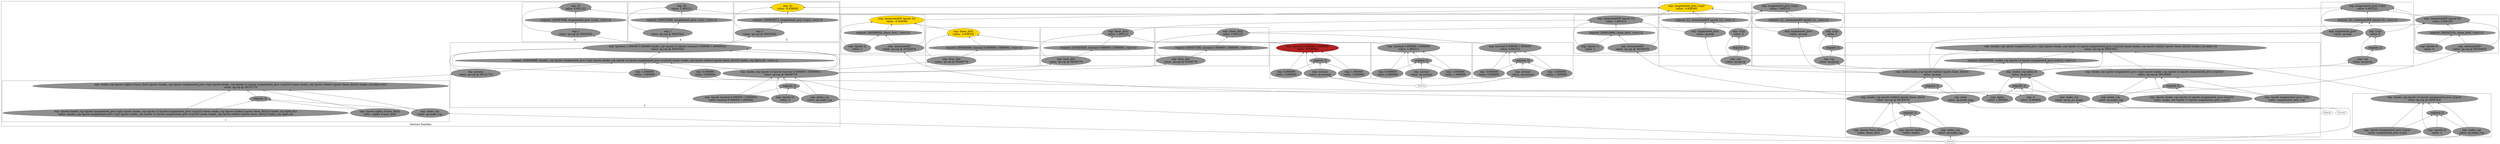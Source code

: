 digraph {
rankdir=BT
fontsize=24
subgraph cluster1 {
label="Venture Families"
subgraph cluster2 {
label="1"
"59131776"["fillcolor"="grey56" "fontsize"="24" "label"="exp: (make_csp (quote (alpha d base_dist)) (quote ((make_csp (quote (augmented_proc crp)) (quote (make_csp (quote ()) (quote (augmented_proc (crp)))))) (mem (make_csp (quote (table)) (quote (base_dist)))) (make_crp alpha d))))\nvalue: sp:csp @ 59131776" "shape"="ellipse" "style"="filled" ]
"59094032"["fillcolor"="grey56" "fontsize"="24" "label"="request: []" "shape"="ellipse" "style"="filled" ]
"59448416"["fillcolor"="grey56" "fontsize"="24" "label"="exp: make_csp\nvalue: sp:make_csp" "shape"="ellipse" "style"="filled" ]
"59807152"["fillcolor"="grey56" "fontsize"="24" "label"="exp: (quote (alpha d base_dist))\nvalue: (alpha d base_dist)" "shape"="ellipse" "style"="filled" ]
"59868672"["fillcolor"="grey56" "fontsize"="24" "label"="exp: (quote ((make_csp (quote (augmented_proc crp)) (quote (make_csp (quote ()) (quote (augmented_proc (crp)))))) (mem (make_csp (quote (table)) (quote (base_dist)))) (make_crp alpha d)))\nvalue: ((make_csp (quote (augmented_proc crp)) (quote (make_csp (quote ()) (quote (augmented_proc (crp)))))) (mem (make_csp (quote (table)) (quote (base_dist)))) (make_crp alpha d))" "shape"="ellipse" "style"="filled" ]
}

subgraph cluster3 {
label="2"
"58919280"["fillcolor"="grey56" "fontsize"="24" "label"="exp: (pymem 1.000000 0.000000 (make_csp (quote ()) (quote (normal 0.000000 1.000000))))\nvalue: sp:csp @ 59547632" "shape"="ellipse" "style"="filled" ]
"58364688"["fillcolor"="grey56" "fontsize"="24" "label"="request: [(58364688, ((make_csp (quote (augmented_proc crp)) (quote (make_csp (quote ()) (quote (augmented_proc (crp)))))) (mem (make_csp (quote (table)) (quote (base_dist)))) (make_crp alpha d)), <env>)]" "shape"="ellipse" "style"="filled" ]
"60230096"["fillcolor"="grey56" "fontsize"="24" "label"="exp: pymem\nvalue: sp:csp @ 59131776" "shape"="ellipse" "style"="filled" ]
"58119792"["fillcolor"="grey56" "fontsize"="24" "label"="exp: 1.000000\nvalue: 1.000000" "shape"="ellipse" "style"="filled" ]
"58413008"["fillcolor"="grey56" "fontsize"="24" "label"="exp: 0.000000\nvalue: 0.000000" "shape"="ellipse" "style"="filled" ]
"58349776"["fillcolor"="grey56" "fontsize"="24" "label"="exp: (make_csp (quote ()) (quote (normal 0.000000 1.000000)))\nvalue: sp:csp @ 58349776" "shape"="ellipse" "style"="filled" ]
"58148992"["fillcolor"="grey56" "fontsize"="24" "label"="request: []" "shape"="ellipse" "style"="filled" ]
"58233120"["fillcolor"="grey56" "fontsize"="24" "label"="exp: make_csp\nvalue: sp:make_csp" "shape"="ellipse" "style"="filled" ]
"58266304"["fillcolor"="grey56" "fontsize"="24" "label"="exp: (quote ())\nvalue: ()" "shape"="ellipse" "style"="filled" ]
"58544976"["fillcolor"="grey56" "fontsize"="24" "label"="exp: (quote (normal 0.000000 1.000000))\nvalue: (normal 0.000000 1.000000)" "shape"="ellipse" "style"="filled" ]
}

subgraph cluster4 {
label="3"
"59766288"["fillcolor"="grey56" "fontsize"="24" "label"="exp: (f)\nvalue: 0.691222" "shape"="ellipse" "style"="filled" ]
"60587648"["fillcolor"="grey56" "fontsize"="24" "label"="request: [(60587648, (augmented_proc (crp)), <env>)]" "shape"="ellipse" "style"="filled" ]
"59827808"["fillcolor"="grey56" "fontsize"="24" "label"="exp: f\nvalue: sp:csp @ 59547632" "shape"="ellipse" "style"="filled" ]
}

subgraph cluster5 {
label="4"
"60573472"["fillcolor"="grey56" "fontsize"="24" "label"="exp: (f)\nvalue: 1.665212" "shape"="ellipse" "style"="filled" ]
"60576368"["fillcolor"="grey56" "fontsize"="24" "label"="request: [(60576368, (augmented_proc (crp)), <env>)]" "shape"="ellipse" "style"="filled" ]
"60609440"["fillcolor"="grey56" "fontsize"="24" "label"="exp: f\nvalue: sp:csp @ 59547632" "shape"="ellipse" "style"="filled" ]
}

subgraph cluster6 {
label="5"
"60604096"["fillcolor"="gold" "fontsize"="24" "label"="exp: (f)\nvalue: -0.638392" "shape"="ellipse" "style"="filled" ]
"60604672"["fillcolor"="grey56" "fontsize"="24" "label"="request: [(60604672, (augmented_proc (crp)), <env>)]" "shape"="ellipse" "style"="filled" ]
"60626048"["fillcolor"="grey56" "fontsize"="24" "label"="exp: f\nvalue: sp:csp @ 59547632" "shape"="ellipse" "style"="filled" ]
}

}

subgraph cluster7 {
label=""
"51843744"["fillcolor"="grey56" "fontsize"="24" "label"="exp: (base_dist)\nvalue: 1.665212" "shape"="ellipse" "style"="filled" ]
"51843520"["fillcolor"="grey56" "fontsize"="24" "label"="request: [(51843520, (normal 0.000000 1.000000), <env>)]" "shape"="ellipse" "style"="filled" ]
"60629520"["fillcolor"="grey56" "fontsize"="24" "label"="exp: base_dist\nvalue: sp:csp @ 58349776" "shape"="ellipse" "style"="filled" ]
}

subgraph cluster8 {
label=""
"58396432"["fillcolor"="grey56" "fontsize"="24" "label"="exp: ((make_csp (quote (augmented_proc crp)) (quote (make_csp (quote ()) (quote (augmented_proc (crp)))))) (mem (make_csp (quote (table)) (quote (base_dist)))) (make_crp alpha d))\nvalue: sp:csp @ 59547632" "shape"="ellipse" "style"="filled" ]
"60556096"["fillcolor"="grey56" "fontsize"="24" "label"="request: [(60556096, (make_csp (quote ()) (quote (augmented_proc (crp)))), <env>)]" "shape"="ellipse" "style"="filled" ]
"58120992"["fillcolor"="grey56" "fontsize"="24" "label"="exp: (make_csp (quote (augmented_proc crp)) (quote (make_csp (quote ()) (quote (augmented_proc (crp))))))\nvalue: sp:csp @ 58120992" "shape"="ellipse" "style"="filled" ]
"58586976"["fillcolor"="grey56" "fontsize"="24" "label"="request: []" "shape"="ellipse" "style"="filled" ]
"58906560"["fillcolor"="grey56" "fontsize"="24" "label"="exp: make_csp\nvalue: sp:make_csp" "shape"="ellipse" "style"="filled" ]
"58942736"["fillcolor"="grey56" "fontsize"="24" "label"="exp: (quote (augmented_proc crp))\nvalue: (augmented_proc crp)" "shape"="ellipse" "style"="filled" ]
"58993936"["fillcolor"="grey56" "fontsize"="24" "label"="exp: (quote (make_csp (quote ()) (quote (augmented_proc (crp)))))\nvalue: (make_csp (quote ()) (quote (augmented_proc (crp))))" "shape"="ellipse" "style"="filled" ]
"59081312"["fillcolor"="grey56" "fontsize"="24" "label"="exp: (mem (make_csp (quote (table)) (quote (base_dist))))\nvalue: sp:msp" "shape"="ellipse" "style"="filled" ]
"59030112"["fillcolor"="grey56" "fontsize"="24" "label"="request: []" "shape"="ellipse" "style"="filled" ]
"59117488"["fillcolor"="grey56" "fontsize"="24" "label"="exp: mem\nvalue: sp:make_msp" "shape"="ellipse" "style"="filled" ]
"59192976"["fillcolor"="grey56" "fontsize"="24" "label"="exp: (make_csp (quote (table)) (quote (base_dist)))\nvalue: sp:csp @ 59192976" "shape"="ellipse" "style"="filled" ]
"59155232"["fillcolor"="grey56" "fontsize"="24" "label"="request: []" "shape"="ellipse" "style"="filled" ]
"59230720"["fillcolor"="grey56" "fontsize"="24" "label"="exp: make_csp\nvalue: sp:make_csp" "shape"="ellipse" "style"="filled" ]
"59268464"["fillcolor"="grey56" "fontsize"="24" "label"="exp: (quote (table))\nvalue: (table)" "shape"="ellipse" "style"="filled" ]
"59306208"["fillcolor"="grey56" "fontsize"="24" "label"="exp: (quote (base_dist))\nvalue: (base_dist)" "shape"="ellipse" "style"="filled" ]
"59381696"["fillcolor"="grey56" "fontsize"="24" "label"="exp: (make_crp alpha d)\nvalue: sp:pycrp" "shape"="ellipse" "style"="filled" ]
"59343952"["fillcolor"="grey56" "fontsize"="24" "label"="request: []" "shape"="ellipse" "style"="filled" ]
"59419440"["fillcolor"="grey56" "fontsize"="24" "label"="exp: make_crp\nvalue: sp:sp_no_name" "shape"="ellipse" "style"="filled" ]
"59469072"["fillcolor"="grey56" "fontsize"="24" "label"="exp: alpha\nvalue: 1.000000" "shape"="ellipse" "style"="filled" ]
"59498000"["fillcolor"="grey56" "fontsize"="24" "label"="exp: d\nvalue: 0.000000" "shape"="ellipse" "style"="filled" ]
}

subgraph cluster9 {
label=""
"58416784"["fillcolor"="grey56" "fontsize"="24" "label"="exp: (normal 0.000000 1.000000)\nvalue: 1.665212" "shape"="ellipse" "style"="filled" ]
"58416560"["fillcolor"="grey56" "fontsize"="24" "label"="request: []" "shape"="ellipse" "style"="filled" ]
"58417008"["fillcolor"="grey56" "fontsize"="24" "label"="exp: normal\nvalue: sp:normal" "shape"="ellipse" "style"="filled" ]
"58311328"["fillcolor"="grey56" "fontsize"="24" "label"="exp: 0.000000\nvalue: 0.000000" "shape"="ellipse" "style"="filled" ]
"58311552"["fillcolor"="grey56" "fontsize"="24" "label"="exp: 1.000000\nvalue: 1.000000" "shape"="ellipse" "style"="filled" ]
}

subgraph cluster10 {
label=""
"59547632"["fillcolor"="grey56" "fontsize"="24" "label"="exp: (make_csp (quote ()) (quote (augmented_proc (crp))))\nvalue: sp:csp @ 59547632" "shape"="ellipse" "style"="filled" ]
"59518704"["fillcolor"="grey56" "fontsize"="24" "label"="request: []" "shape"="ellipse" "style"="filled" ]
"59568336"["fillcolor"="grey56" "fontsize"="24" "label"="exp: make_csp\nvalue: sp:make_csp" "shape"="ellipse" "style"="filled" ]
"59606080"["fillcolor"="grey56" "fontsize"="24" "label"="exp: (quote ())\nvalue: ()" "shape"="ellipse" "style"="filled" ]
"59643536"["fillcolor"="grey56" "fontsize"="24" "label"="exp: (quote (augmented_proc (crp)))\nvalue: (augmented_proc (crp))" "shape"="ellipse" "style"="filled" ]
}

subgraph cluster11 {
label=""
"60201120"["fillcolor"="grey56" "fontsize"="24" "label"="exp: (augmented_proc (crp))\nvalue: 0.691222" "shape"="ellipse" "style"="filled" ]
"59889328"["fillcolor"="grey56" "fontsize"="24" "label"="request: [(0, (memoizedSP (quote 0)), <env>)]" "shape"="ellipse" "style"="filled" ]
"60250752"["fillcolor"="grey56" "fontsize"="24" "label"="exp: augmented_proc\nvalue: sp:msp" "shape"="ellipse" "style"="filled" ]
"60300384"["fillcolor"="grey56" "fontsize"="24" "label"="exp: (crp)\nvalue: 0" "shape"="ellipse" "style"="filled" ]
"60279680"["fillcolor"="grey56" "fontsize"="24" "label"="request: []" "shape"="ellipse" "style"="filled" ]
"60341488"["fillcolor"="grey56" "fontsize"="24" "label"="exp: crp\nvalue: sp:pycrp" "shape"="ellipse" "style"="filled" ]
}

subgraph cluster12 {
label=""
"60391120"["fillcolor"="grey56" "fontsize"="24" "label"="exp: (memoizedSP (quote 0))\nvalue: 0.691222" "shape"="ellipse" "style"="filled" ]
"60362192"["fillcolor"="grey56" "fontsize"="24" "label"="request: [(60362192, (base_dist), <env>)]" "shape"="ellipse" "style"="filled" ]
"60411824"["fillcolor"="grey56" "fontsize"="24" "label"="exp: memoizedSP\nvalue: sp:csp @ 59192976" "shape"="ellipse" "style"="filled" ]
"60461456"["fillcolor"="grey56" "fontsize"="24" "label"="exp: (quote 0)\nvalue: 0" "shape"="ellipse" "style"="filled" ]
}

subgraph cluster13 {
label=""
"60566768"["fillcolor"="gold" "fontsize"="24" "label"="exp: (memoizedSP (quote 2))\nvalue: -0.638392" "shape"="ellipse" "style"="filled" ]
"60566544"["fillcolor"="grey56" "fontsize"="24" "label"="request: [(60566544, (base_dist), <env>)]" "shape"="ellipse" "style"="filled" ]
"60566992"["fillcolor"="grey56" "fontsize"="24" "label"="exp: memoizedSP\nvalue: sp:csp @ 59192976" "shape"="ellipse" "style"="filled" ]
"60567264"["fillcolor"="grey56" "fontsize"="24" "label"="exp: (quote 2)\nvalue: 2" "shape"="ellipse" "style"="filled" ]
}

subgraph cluster14 {
label=""
"60571552"["fillcolor"="grey56" "fontsize"="24" "label"="exp: (base_dist)\nvalue: 0.691222" "shape"="ellipse" "style"="filled" ]
"60557280"["fillcolor"="grey56" "fontsize"="24" "label"="request: [(60557280, (normal 0.000000 1.000000), <env>)]" "shape"="ellipse" "style"="filled" ]
"59705056"["fillcolor"="grey56" "fontsize"="24" "label"="exp: base_dist\nvalue: sp:csp @ 58349776" "shape"="ellipse" "style"="filled" ]
}

subgraph cluster15 {
label=""
"60579488"["fillcolor"="gold" "fontsize"="24" "label"="exp: (augmented_proc (crp))\nvalue: -0.638392" "shape"="ellipse" "style"="filled" ]
"60579264"["fillcolor"="grey56" "fontsize"="24" "label"="request: [(2, (memoizedSP (quote 2)), <env>)]" "shape"="ellipse" "style"="filled" ]
"60591280"["fillcolor"="grey56" "fontsize"="24" "label"="exp: augmented_proc\nvalue: sp:msp" "shape"="ellipse" "style"="filled" ]
"60591728"["fillcolor"="grey56" "fontsize"="24" "label"="exp: (crp)\nvalue: 2" "shape"="ellipse" "style"="filled" ]
"60591504"["fillcolor"="grey56" "fontsize"="24" "label"="request: []" "shape"="ellipse" "style"="filled" ]
"60618928"["fillcolor"="grey56" "fontsize"="24" "label"="exp: crp\nvalue: sp:pycrp" "shape"="ellipse" "style"="filled" ]
}

subgraph cluster16 {
label=""
"60580512"["fillcolor"="grey56" "fontsize"="24" "label"="exp: (augmented_proc (crp))\nvalue: 1.665212" "shape"="ellipse" "style"="filled" ]
"60574048"["fillcolor"="grey56" "fontsize"="24" "label"="request: [(1, (memoizedSP (quote 1)), <env>)]" "shape"="ellipse" "style"="filled" ]
"60580736"["fillcolor"="grey56" "fontsize"="24" "label"="exp: augmented_proc\nvalue: sp:msp" "shape"="ellipse" "style"="filled" ]
"60597376"["fillcolor"="grey56" "fontsize"="24" "label"="exp: (crp)\nvalue: 1" "shape"="ellipse" "style"="filled" ]
"60597152"["fillcolor"="grey56" "fontsize"="24" "label"="request: []" "shape"="ellipse" "style"="filled" ]
"60581696"["fillcolor"="grey56" "fontsize"="24" "label"="exp: crp\nvalue: sp:pycrp" "shape"="ellipse" "style"="filled" ]
}

subgraph cluster17 {
label=""
"60584688"["fillcolor"="gold" "fontsize"="24" "label"="exp: (base_dist)\nvalue: -0.638392" "shape"="ellipse" "style"="filled" ]
"60584464"["fillcolor"="grey56" "fontsize"="24" "label"="request: [(60584464, (normal 0.000000 1.000000), <env>)]" "shape"="ellipse" "style"="filled" ]
"60584912"["fillcolor"="grey56" "fontsize"="24" "label"="exp: base_dist\nvalue: sp:csp @ 58349776" "shape"="ellipse" "style"="filled" ]
}

subgraph cluster18 {
label=""
"60585776"["fillcolor"="firebrick" "fontsize"="24" "label"="exp: (normal 0.000000 1.000000)\nvalue: -0.638392" "shape"="ellipse" "style"="filled" ]
"60585552"["fillcolor"="grey56" "fontsize"="24" "label"="request: []" "shape"="ellipse" "style"="filled" ]
"60612064"["fillcolor"="grey56" "fontsize"="24" "label"="exp: normal\nvalue: sp:normal" "shape"="ellipse" "style"="filled" ]
"60612288"["fillcolor"="grey56" "fontsize"="24" "label"="exp: 0.000000\nvalue: 0.000000" "shape"="ellipse" "style"="filled" ]
"60612512"["fillcolor"="grey56" "fontsize"="24" "label"="exp: 1.000000\nvalue: 1.000000" "shape"="ellipse" "style"="filled" ]
}

subgraph cluster19 {
label=""
"60615184"["fillcolor"="grey56" "fontsize"="24" "label"="exp: (memoizedSP (quote 1))\nvalue: 1.665212" "shape"="ellipse" "style"="filled" ]
"60614960"["fillcolor"="grey56" "fontsize"="24" "label"="request: [(60614960, (base_dist), <env>)]" "shape"="ellipse" "style"="filled" ]
"60626336"["fillcolor"="grey56" "fontsize"="24" "label"="exp: memoizedSP\nvalue: sp:csp @ 59192976" "shape"="ellipse" "style"="filled" ]
"60626608"["fillcolor"="grey56" "fontsize"="24" "label"="exp: (quote 1)\nvalue: 1" "shape"="ellipse" "style"="filled" ]
}

subgraph cluster20 {
label=""
"60630096"["fillcolor"="grey56" "fontsize"="24" "label"="exp: (normal 0.000000 1.000000)\nvalue: 0.691222" "shape"="ellipse" "style"="filled" ]
"60622464"["fillcolor"="grey56" "fontsize"="24" "label"="request: []" "shape"="ellipse" "style"="filled" ]
"60626912"["fillcolor"="grey56" "fontsize"="24" "label"="exp: normal\nvalue: sp:normal" "shape"="ellipse" "style"="filled" ]
"58314976"["fillcolor"="grey56" "fontsize"="24" "label"="exp: 0.000000\nvalue: 0.000000" "shape"="ellipse" "style"="filled" ]
"58315200"["fillcolor"="grey56" "fontsize"="24" "label"="exp: 1.000000\nvalue: 1.000000" "shape"="ellipse" "style"="filled" ]
}

"60629520" -> "51843744"["arrowhead"="normal" "color"="black" "style"="solid" ]
"60629520" -> "51843520"["arrowhead"="normal" "color"="black" "style"="solid" ]
"58349776" -> "60629520"["arrowhead"="normal" "color"="black" "style"="solid" ]
"51843520" -> "51843744"["arrowhead"="normal" "color"="black" "style"="solid" ]
"58416784" -> "51843744"["arrowhead"="normal" "color"="black" "style"="solid" ]
"58120992" -> "58396432"["arrowhead"="normal" "color"="black" "style"="solid" ]
"58120992" -> "60556096"["arrowhead"="normal" "color"="black" "style"="solid" ]
"58906560" -> "58120992"["arrowhead"="normal" "color"="black" "style"="solid" ]
"58906560" -> "58586976"["arrowhead"="normal" "color"="black" "style"="solid" ]
"54027200" -> "58906560"["arrowhead"="normal" "color"="black" "style"="solid" ]
"58942736" -> "58120992"["arrowhead"="normal" "color"="black" "style"="solid" ]
"58942736" -> "58586976"["arrowhead"="normal" "color"="black" "style"="solid" ]
"58993936" -> "58120992"["arrowhead"="normal" "color"="black" "style"="solid" ]
"58993936" -> "58586976"["arrowhead"="normal" "color"="black" "style"="solid" ]
"58586976" -> "58120992"["arrowhead"="normal" "color"="black" "style"="solid" ]
"59081312" -> "58396432"["arrowhead"="normal" "color"="black" "style"="solid" ]
"59081312" -> "60556096"["arrowhead"="normal" "color"="black" "style"="solid" ]
"59117488" -> "59081312"["arrowhead"="normal" "color"="black" "style"="solid" ]
"59117488" -> "59030112"["arrowhead"="normal" "color"="black" "style"="solid" ]
"56698256" -> "59117488"["arrowhead"="normal" "color"="black" "style"="solid" ]
"59192976" -> "59081312"["arrowhead"="normal" "color"="black" "style"="solid" ]
"59192976" -> "59030112"["arrowhead"="normal" "color"="black" "style"="solid" ]
"59230720" -> "59192976"["arrowhead"="normal" "color"="black" "style"="solid" ]
"59230720" -> "59155232"["arrowhead"="normal" "color"="black" "style"="solid" ]
"54027200" -> "59230720"["arrowhead"="normal" "color"="black" "style"="solid" ]
"59268464" -> "59192976"["arrowhead"="normal" "color"="black" "style"="solid" ]
"59268464" -> "59155232"["arrowhead"="normal" "color"="black" "style"="solid" ]
"59306208" -> "59192976"["arrowhead"="normal" "color"="black" "style"="solid" ]
"59306208" -> "59155232"["arrowhead"="normal" "color"="black" "style"="solid" ]
"59155232" -> "59192976"["arrowhead"="normal" "color"="black" "style"="solid" ]
"59030112" -> "59081312"["arrowhead"="normal" "color"="black" "style"="solid" ]
"59381696" -> "58396432"["arrowhead"="normal" "color"="black" "style"="solid" ]
"59381696" -> "60556096"["arrowhead"="normal" "color"="black" "style"="solid" ]
"59419440" -> "59381696"["arrowhead"="normal" "color"="black" "style"="solid" ]
"59419440" -> "59343952"["arrowhead"="normal" "color"="black" "style"="solid" ]
"52148784" -> "59419440"["arrowhead"="normal" "color"="black" "style"="solid" ]
"59469072" -> "59381696"["arrowhead"="normal" "color"="black" "style"="solid" ]
"59469072" -> "59343952"["arrowhead"="normal" "color"="black" "style"="solid" ]
"58119792" -> "59469072"["arrowhead"="normal" "color"="black" "style"="solid" ]
"59498000" -> "59381696"["arrowhead"="normal" "color"="black" "style"="solid" ]
"59498000" -> "59343952"["arrowhead"="normal" "color"="black" "style"="solid" ]
"58413008" -> "59498000"["arrowhead"="normal" "color"="black" "style"="solid" ]
"59343952" -> "59381696"["arrowhead"="normal" "color"="black" "style"="solid" ]
"60556096" -> "58396432"["arrowhead"="normal" "color"="black" "style"="solid" ]
"59547632" -> "58396432"["arrowhead"="normal" "color"="black" "style"="solid" ]
"58417008" -> "58416784"["arrowhead"="normal" "color"="black" "style"="solid" ]
"58417008" -> "58416560"["arrowhead"="normal" "color"="black" "style"="solid" ]
"55030784" -> "58417008"["arrowhead"="normal" "color"="black" "style"="solid" ]
"58311328" -> "58416784"["arrowhead"="normal" "color"="black" "style"="solid" ]
"58311328" -> "58416560"["arrowhead"="normal" "color"="black" "style"="solid" ]
"58311552" -> "58416784"["arrowhead"="normal" "color"="black" "style"="solid" ]
"58311552" -> "58416560"["arrowhead"="normal" "color"="black" "style"="solid" ]
"58416560" -> "58416784"["arrowhead"="normal" "color"="black" "style"="solid" ]
"60230096" -> "58919280"["arrowhead"="normal" "color"="black" "style"="solid" ]
"60230096" -> "58364688"["arrowhead"="normal" "color"="black" "style"="solid" ]
"59131776" -> "60230096"["arrowhead"="normal" "color"="black" "style"="solid" ]
"58119792" -> "58919280"["arrowhead"="normal" "color"="black" "style"="solid" ]
"58119792" -> "58364688"["arrowhead"="normal" "color"="black" "style"="solid" ]
"58413008" -> "58919280"["arrowhead"="normal" "color"="black" "style"="solid" ]
"58413008" -> "58364688"["arrowhead"="normal" "color"="black" "style"="solid" ]
"58349776" -> "58919280"["arrowhead"="normal" "color"="black" "style"="solid" ]
"58349776" -> "58364688"["arrowhead"="normal" "color"="black" "style"="solid" ]
"58233120" -> "58349776"["arrowhead"="normal" "color"="black" "style"="solid" ]
"58233120" -> "58148992"["arrowhead"="normal" "color"="black" "style"="solid" ]
"54027200" -> "58233120"["arrowhead"="normal" "color"="black" "style"="solid" ]
"58266304" -> "58349776"["arrowhead"="normal" "color"="black" "style"="solid" ]
"58266304" -> "58148992"["arrowhead"="normal" "color"="black" "style"="solid" ]
"58544976" -> "58349776"["arrowhead"="normal" "color"="black" "style"="solid" ]
"58544976" -> "58148992"["arrowhead"="normal" "color"="black" "style"="solid" ]
"58148992" -> "58349776"["arrowhead"="normal" "color"="black" "style"="solid" ]
"58364688" -> "58919280"["arrowhead"="normal" "color"="black" "style"="solid" ]
"58396432" -> "58919280"["arrowhead"="normal" "color"="black" "style"="solid" ]
"59448416" -> "59131776"["arrowhead"="normal" "color"="black" "style"="solid" ]
"59448416" -> "59094032"["arrowhead"="normal" "color"="black" "style"="solid" ]
"54027200" -> "59448416"["arrowhead"="normal" "color"="black" "style"="solid" ]
"59807152" -> "59131776"["arrowhead"="normal" "color"="black" "style"="solid" ]
"59807152" -> "59094032"["arrowhead"="normal" "color"="black" "style"="solid" ]
"59868672" -> "59131776"["arrowhead"="normal" "color"="black" "style"="solid" ]
"59868672" -> "59094032"["arrowhead"="normal" "color"="black" "style"="solid" ]
"59094032" -> "59131776"["arrowhead"="normal" "color"="black" "style"="solid" ]
"59568336" -> "59547632"["arrowhead"="normal" "color"="black" "style"="solid" ]
"59568336" -> "59518704"["arrowhead"="normal" "color"="black" "style"="solid" ]
"54027200" -> "59568336"["arrowhead"="normal" "color"="black" "style"="solid" ]
"59606080" -> "59547632"["arrowhead"="normal" "color"="black" "style"="solid" ]
"59606080" -> "59518704"["arrowhead"="normal" "color"="black" "style"="solid" ]
"59643536" -> "59547632"["arrowhead"="normal" "color"="black" "style"="solid" ]
"59643536" -> "59518704"["arrowhead"="normal" "color"="black" "style"="solid" ]
"59518704" -> "59547632"["arrowhead"="normal" "color"="black" "style"="solid" ]
"59827808" -> "59766288"["arrowhead"="normal" "color"="black" "style"="solid" ]
"59827808" -> "60587648"["arrowhead"="normal" "color"="black" "style"="solid" ]
"58919280" -> "59827808"["arrowhead"="normal" "color"="black" "style"="solid" ]
"60587648" -> "59766288"["arrowhead"="normal" "color"="black" "style"="solid" ]
"60201120" -> "59766288"["arrowhead"="normal" "color"="black" "style"="solid" ]
"60250752" -> "60201120"["arrowhead"="normal" "color"="black" "style"="solid" ]
"60250752" -> "59889328"["arrowhead"="normal" "color"="black" "style"="solid" ]
"59081312" -> "60250752"["arrowhead"="normal" "color"="black" "style"="solid" ]
"60300384" -> "60201120"["arrowhead"="normal" "color"="black" "style"="solid" ]
"60300384" -> "59889328"["arrowhead"="normal" "color"="black" "style"="solid" ]
"60341488" -> "60300384"["arrowhead"="normal" "color"="black" "style"="solid" ]
"60341488" -> "60279680"["arrowhead"="normal" "color"="black" "style"="solid" ]
"59381696" -> "60341488"["arrowhead"="normal" "color"="black" "style"="solid" ]
"60279680" -> "60300384"["arrowhead"="normal" "color"="black" "style"="solid" ]
"59889328" -> "60201120"["arrowhead"="normal" "color"="black" "style"="solid" ]
"60391120" -> "60201120"["arrowhead"="normal" "color"="black" "style"="solid" ]
"60411824" -> "60391120"["arrowhead"="normal" "color"="black" "style"="solid" ]
"60411824" -> "60362192"["arrowhead"="normal" "color"="black" "style"="solid" ]
"59192976" -> "60411824"["arrowhead"="normal" "color"="black" "style"="solid" ]
"60461456" -> "60391120"["arrowhead"="normal" "color"="black" "style"="solid" ]
"60461456" -> "60362192"["arrowhead"="normal" "color"="black" "style"="solid" ]
"60362192" -> "60391120"["arrowhead"="normal" "color"="black" "style"="solid" ]
"60571552" -> "60391120"["arrowhead"="normal" "color"="black" "style"="solid" ]
"60566992" -> "60566768"["arrowhead"="normal" "color"="black" "style"="solid" ]
"60566992" -> "60566544"["arrowhead"="normal" "color"="black" "style"="solid" ]
"59192976" -> "60566992"["arrowhead"="normal" "color"="black" "style"="solid" ]
"60567264" -> "60566768"["arrowhead"="normal" "color"="black" "style"="solid" ]
"60567264" -> "60566544"["arrowhead"="normal" "color"="black" "style"="solid" ]
"60566544" -> "60566768"["arrowhead"="normal" "color"="black" "style"="solid" ]
"60584688" -> "60566768"["arrowhead"="normal" "color"="black" "style"="solid" ]
"59705056" -> "60571552"["arrowhead"="normal" "color"="black" "style"="solid" ]
"59705056" -> "60557280"["arrowhead"="normal" "color"="black" "style"="solid" ]
"58349776" -> "59705056"["arrowhead"="normal" "color"="black" "style"="solid" ]
"60557280" -> "60571552"["arrowhead"="normal" "color"="black" "style"="solid" ]
"60630096" -> "60571552"["arrowhead"="normal" "color"="black" "style"="solid" ]
"60609440" -> "60573472"["arrowhead"="normal" "color"="black" "style"="solid" ]
"60609440" -> "60576368"["arrowhead"="normal" "color"="black" "style"="solid" ]
"58919280" -> "60609440"["arrowhead"="normal" "color"="black" "style"="solid" ]
"60576368" -> "60573472"["arrowhead"="normal" "color"="black" "style"="solid" ]
"60580512" -> "60573472"["arrowhead"="normal" "color"="black" "style"="solid" ]
"60591280" -> "60579488"["arrowhead"="normal" "color"="black" "style"="solid" ]
"60591280" -> "60579264"["arrowhead"="normal" "color"="black" "style"="solid" ]
"59081312" -> "60591280"["arrowhead"="normal" "color"="black" "style"="solid" ]
"60591728" -> "60579488"["arrowhead"="normal" "color"="black" "style"="solid" ]
"60591728" -> "60579264"["arrowhead"="normal" "color"="black" "style"="solid" ]
"60618928" -> "60591728"["arrowhead"="normal" "color"="black" "style"="solid" ]
"60618928" -> "60591504"["arrowhead"="normal" "color"="black" "style"="solid" ]
"59381696" -> "60618928"["arrowhead"="normal" "color"="black" "style"="solid" ]
"60591504" -> "60591728"["arrowhead"="normal" "color"="black" "style"="solid" ]
"60579264" -> "60579488"["arrowhead"="normal" "color"="black" "style"="solid" ]
"60566768" -> "60579488"["arrowhead"="normal" "color"="black" "style"="solid" ]
"60580736" -> "60580512"["arrowhead"="normal" "color"="black" "style"="solid" ]
"60580736" -> "60574048"["arrowhead"="normal" "color"="black" "style"="solid" ]
"59081312" -> "60580736"["arrowhead"="normal" "color"="black" "style"="solid" ]
"60597376" -> "60580512"["arrowhead"="normal" "color"="black" "style"="solid" ]
"60597376" -> "60574048"["arrowhead"="normal" "color"="black" "style"="solid" ]
"60581696" -> "60597376"["arrowhead"="normal" "color"="black" "style"="solid" ]
"60581696" -> "60597152"["arrowhead"="normal" "color"="black" "style"="solid" ]
"59381696" -> "60581696"["arrowhead"="normal" "color"="black" "style"="solid" ]
"60597152" -> "60597376"["arrowhead"="normal" "color"="black" "style"="solid" ]
"60574048" -> "60580512"["arrowhead"="normal" "color"="black" "style"="solid" ]
"60615184" -> "60580512"["arrowhead"="normal" "color"="black" "style"="solid" ]
"60584912" -> "60584688"["arrowhead"="normal" "color"="black" "style"="solid" ]
"60584912" -> "60584464"["arrowhead"="normal" "color"="black" "style"="solid" ]
"58349776" -> "60584912"["arrowhead"="normal" "color"="black" "style"="solid" ]
"60584464" -> "60584688"["arrowhead"="normal" "color"="black" "style"="solid" ]
"60585776" -> "60584688"["arrowhead"="normal" "color"="black" "style"="solid" ]
"60612064" -> "60585776"["arrowhead"="normal" "color"="black" "style"="solid" ]
"60612064" -> "60585552"["arrowhead"="normal" "color"="black" "style"="solid" ]
"55030784" -> "60612064"["arrowhead"="normal" "color"="black" "style"="solid" ]
"60612288" -> "60585776"["arrowhead"="normal" "color"="black" "style"="solid" ]
"60612288" -> "60585552"["arrowhead"="normal" "color"="black" "style"="solid" ]
"60612512" -> "60585776"["arrowhead"="normal" "color"="black" "style"="solid" ]
"60612512" -> "60585552"["arrowhead"="normal" "color"="black" "style"="solid" ]
"60585552" -> "60585776"["arrowhead"="normal" "color"="black" "style"="solid" ]
"60626048" -> "60604096"["arrowhead"="normal" "color"="black" "style"="solid" ]
"60626048" -> "60604672"["arrowhead"="normal" "color"="black" "style"="solid" ]
"58919280" -> "60626048"["arrowhead"="normal" "color"="black" "style"="solid" ]
"60604672" -> "60604096"["arrowhead"="normal" "color"="black" "style"="solid" ]
"60579488" -> "60604096"["arrowhead"="normal" "color"="black" "style"="solid" ]
"60626336" -> "60615184"["arrowhead"="normal" "color"="black" "style"="solid" ]
"60626336" -> "60614960"["arrowhead"="normal" "color"="black" "style"="solid" ]
"59192976" -> "60626336"["arrowhead"="normal" "color"="black" "style"="solid" ]
"60626608" -> "60615184"["arrowhead"="normal" "color"="black" "style"="solid" ]
"60626608" -> "60614960"["arrowhead"="normal" "color"="black" "style"="solid" ]
"60614960" -> "60615184"["arrowhead"="normal" "color"="black" "style"="solid" ]
"51843744" -> "60615184"["arrowhead"="normal" "color"="black" "style"="solid" ]
"60626912" -> "60630096"["arrowhead"="normal" "color"="black" "style"="solid" ]
"60626912" -> "60622464"["arrowhead"="normal" "color"="black" "style"="solid" ]
"55030784" -> "60626912"["arrowhead"="normal" "color"="black" "style"="solid" ]
"58314976" -> "60630096"["arrowhead"="normal" "color"="black" "style"="solid" ]
"58314976" -> "60622464"["arrowhead"="normal" "color"="black" "style"="solid" ]
"58315200" -> "60630096"["arrowhead"="normal" "color"="black" "style"="solid" ]
"58315200" -> "60622464"["arrowhead"="normal" "color"="black" "style"="solid" ]
"60622464" -> "60630096"["arrowhead"="normal" "color"="black" "style"="solid" ]

}